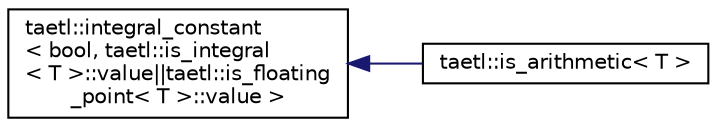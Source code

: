 digraph "Graphical Class Hierarchy"
{
  edge [fontname="Helvetica",fontsize="10",labelfontname="Helvetica",labelfontsize="10"];
  node [fontname="Helvetica",fontsize="10",shape=record];
  rankdir="LR";
  Node0 [label="taetl::integral_constant\l\< bool, taetl::is_integral\l\< T \>::value\|\|taetl::is_floating\l_point\< T \>::value \>",height=0.2,width=0.4,color="black", fillcolor="white", style="filled",URL="$structtaetl_1_1integral__constant.html"];
  Node0 -> Node1 [dir="back",color="midnightblue",fontsize="10",style="solid",fontname="Helvetica"];
  Node1 [label="taetl::is_arithmetic\< T \>",height=0.2,width=0.4,color="black", fillcolor="white", style="filled",URL="$structtaetl_1_1is__arithmetic.html",tooltip="If T is an arithmetic type (that is, an integral type or a floating-point type) or a cv-qualified ver..."];
}
